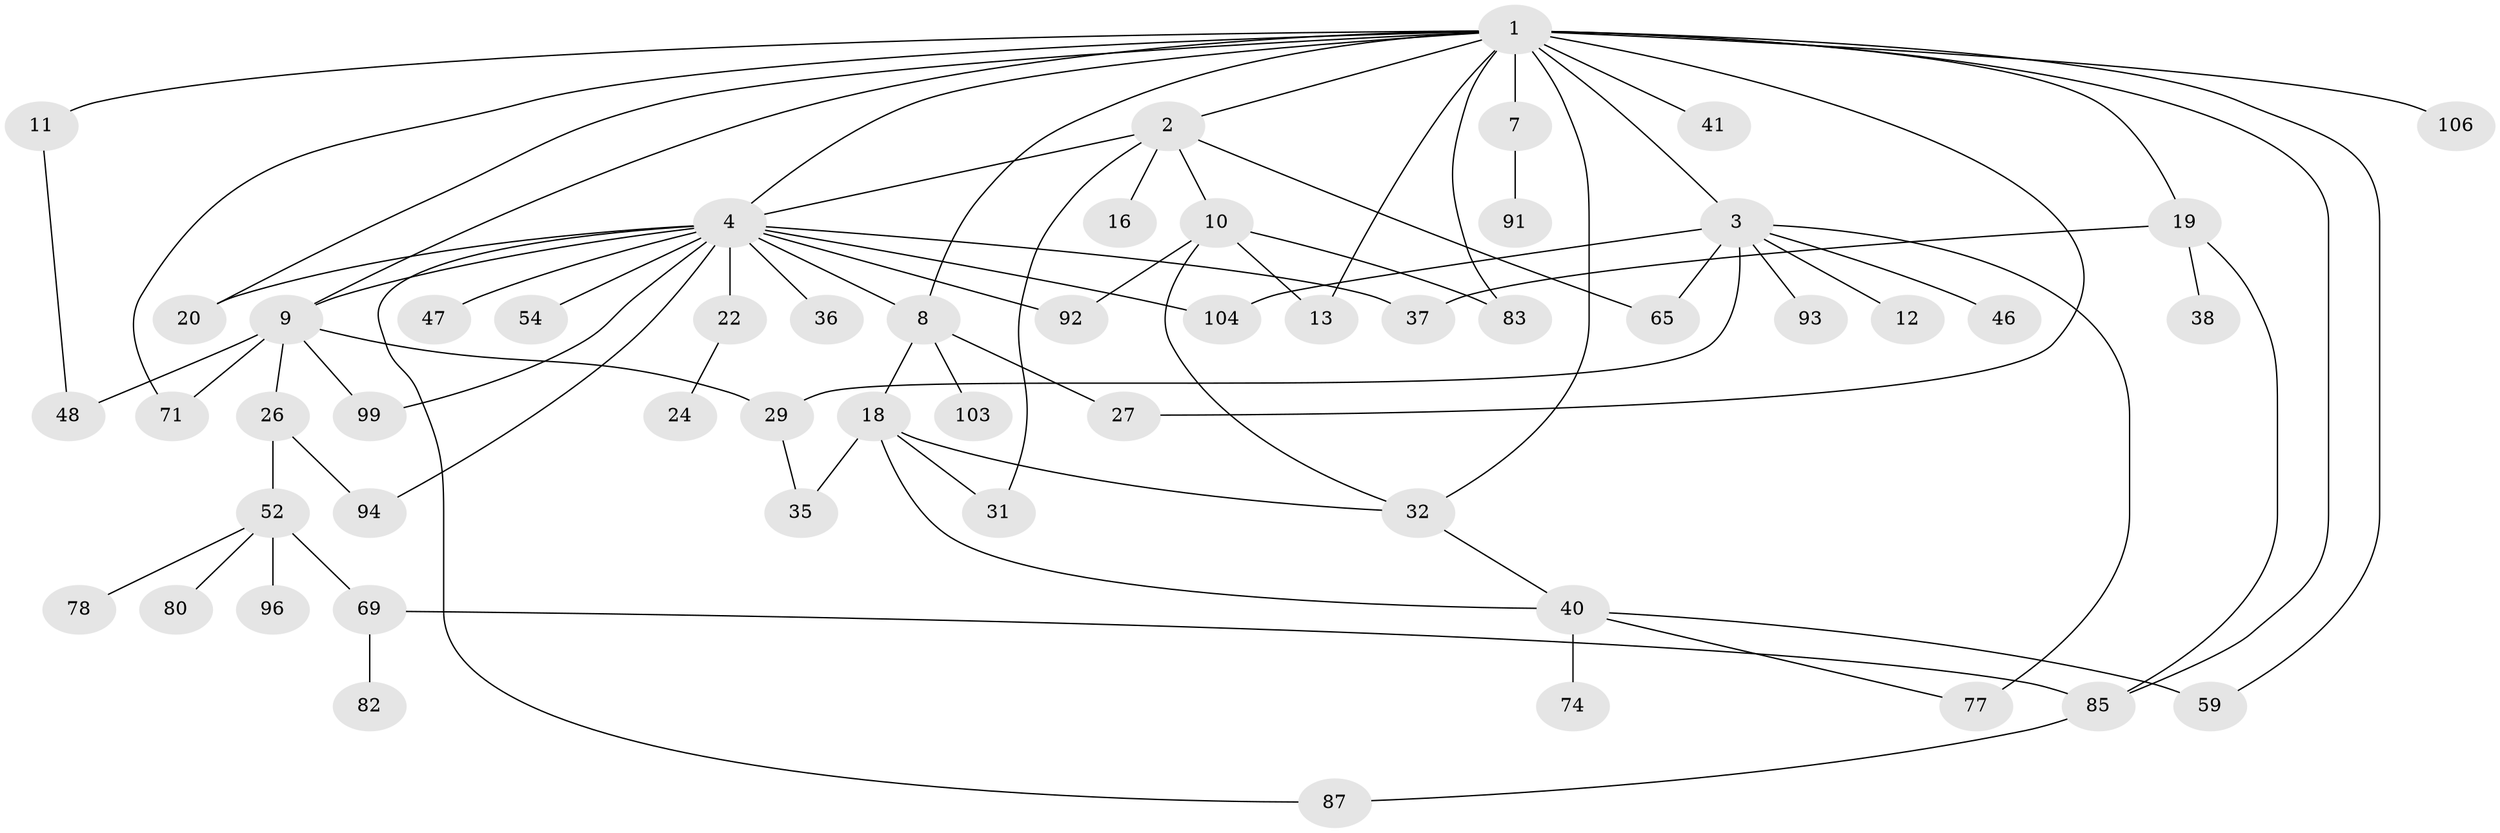 // original degree distribution, {8: 0.027522935779816515, 6: 0.01834862385321101, 5: 0.05504587155963303, 4: 0.11009174311926606, 2: 0.3486238532110092, 3: 0.13761467889908258, 7: 0.009174311926605505, 1: 0.29357798165137616}
// Generated by graph-tools (version 1.1) at 2025/13/03/09/25 04:13:15]
// undirected, 54 vertices, 79 edges
graph export_dot {
graph [start="1"]
  node [color=gray90,style=filled];
  1 [super="+6"];
  2;
  3 [super="+45+34+21+25"];
  4 [super="+5+33+28"];
  7 [super="+86"];
  8 [super="+15"];
  9 [super="+30+72"];
  10 [super="+44+81"];
  11;
  12;
  13 [super="+51"];
  16;
  18 [super="+39"];
  19 [super="+49"];
  20 [super="+55"];
  22;
  24;
  26 [super="+50"];
  27 [super="+64"];
  29 [super="+43"];
  31;
  32 [super="+67"];
  35 [super="+73"];
  36;
  37 [super="+90+56+63"];
  38 [super="+88"];
  40 [super="+75+105+107+95"];
  41;
  46 [super="+100"];
  47 [super="+57"];
  48;
  52 [super="+53"];
  54 [super="+62"];
  59;
  65;
  69 [super="+84"];
  71;
  74;
  77;
  78;
  80;
  82;
  83;
  85;
  87;
  91;
  92;
  93;
  94;
  96;
  99;
  103;
  104 [super="+109"];
  106;
  1 -- 2;
  1 -- 3 [weight=2];
  1 -- 11;
  1 -- 20;
  1 -- 83;
  1 -- 106;
  1 -- 32;
  1 -- 71;
  1 -- 8;
  1 -- 7;
  1 -- 41;
  1 -- 9;
  1 -- 59;
  1 -- 13;
  1 -- 19;
  1 -- 85;
  1 -- 27;
  1 -- 4;
  2 -- 4;
  2 -- 10;
  2 -- 16;
  2 -- 65;
  2 -- 31;
  3 -- 12;
  3 -- 29 [weight=2];
  3 -- 65;
  3 -- 46;
  3 -- 77;
  3 -- 104;
  3 -- 93;
  4 -- 94;
  4 -- 99;
  4 -- 22;
  4 -- 8;
  4 -- 9;
  4 -- 47;
  4 -- 37;
  4 -- 20;
  4 -- 54;
  4 -- 36;
  4 -- 87;
  4 -- 104;
  4 -- 92;
  7 -- 91;
  8 -- 18;
  8 -- 27;
  8 -- 103;
  9 -- 26;
  9 -- 48;
  9 -- 71;
  9 -- 99;
  9 -- 29;
  10 -- 13;
  10 -- 83;
  10 -- 92;
  10 -- 32;
  11 -- 48;
  18 -- 31;
  18 -- 40;
  18 -- 35;
  18 -- 32;
  19 -- 38;
  19 -- 85;
  19 -- 37;
  22 -- 24;
  26 -- 52;
  26 -- 94;
  29 -- 35;
  32 -- 40;
  40 -- 74;
  40 -- 59;
  40 -- 77;
  52 -- 80;
  52 -- 96;
  52 -- 69;
  52 -- 78;
  69 -- 82;
  69 -- 85;
  85 -- 87;
}

